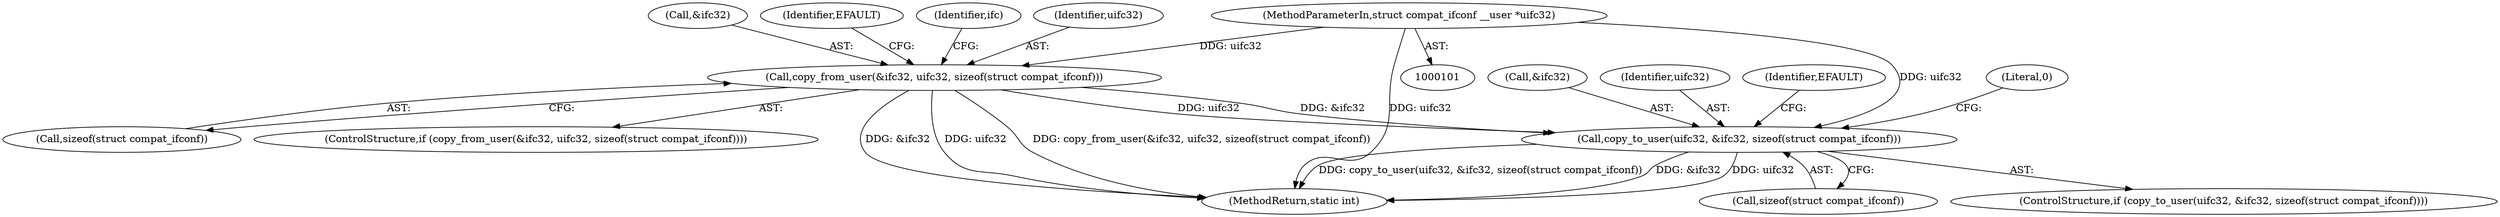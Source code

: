 digraph "0_linux_43da5f2e0d0c69ded3d51907d9552310a6b545e8@API" {
"1000114" [label="(Call,copy_from_user(&ifc32, uifc32, sizeof(struct compat_ifconf)))"];
"1000103" [label="(MethodParameterIn,struct compat_ifconf __user *uifc32)"];
"1000348" [label="(Call,copy_to_user(uifc32, &ifc32, sizeof(struct compat_ifconf)))"];
"1000125" [label="(Identifier,ifc)"];
"1000113" [label="(ControlStructure,if (copy_from_user(&ifc32, uifc32, sizeof(struct compat_ifconf))))"];
"1000358" [label="(Literal,0)"];
"1000117" [label="(Identifier,uifc32)"];
"1000115" [label="(Call,&ifc32)"];
"1000350" [label="(Call,&ifc32)"];
"1000349" [label="(Identifier,uifc32)"];
"1000122" [label="(Identifier,EFAULT)"];
"1000352" [label="(Call,sizeof(struct compat_ifconf))"];
"1000103" [label="(MethodParameterIn,struct compat_ifconf __user *uifc32)"];
"1000359" [label="(MethodReturn,static int)"];
"1000356" [label="(Identifier,EFAULT)"];
"1000348" [label="(Call,copy_to_user(uifc32, &ifc32, sizeof(struct compat_ifconf)))"];
"1000347" [label="(ControlStructure,if (copy_to_user(uifc32, &ifc32, sizeof(struct compat_ifconf))))"];
"1000114" [label="(Call,copy_from_user(&ifc32, uifc32, sizeof(struct compat_ifconf)))"];
"1000118" [label="(Call,sizeof(struct compat_ifconf))"];
"1000114" -> "1000113"  [label="AST: "];
"1000114" -> "1000118"  [label="CFG: "];
"1000115" -> "1000114"  [label="AST: "];
"1000117" -> "1000114"  [label="AST: "];
"1000118" -> "1000114"  [label="AST: "];
"1000122" -> "1000114"  [label="CFG: "];
"1000125" -> "1000114"  [label="CFG: "];
"1000114" -> "1000359"  [label="DDG: uifc32"];
"1000114" -> "1000359"  [label="DDG: copy_from_user(&ifc32, uifc32, sizeof(struct compat_ifconf))"];
"1000114" -> "1000359"  [label="DDG: &ifc32"];
"1000103" -> "1000114"  [label="DDG: uifc32"];
"1000114" -> "1000348"  [label="DDG: uifc32"];
"1000114" -> "1000348"  [label="DDG: &ifc32"];
"1000103" -> "1000101"  [label="AST: "];
"1000103" -> "1000359"  [label="DDG: uifc32"];
"1000103" -> "1000348"  [label="DDG: uifc32"];
"1000348" -> "1000347"  [label="AST: "];
"1000348" -> "1000352"  [label="CFG: "];
"1000349" -> "1000348"  [label="AST: "];
"1000350" -> "1000348"  [label="AST: "];
"1000352" -> "1000348"  [label="AST: "];
"1000356" -> "1000348"  [label="CFG: "];
"1000358" -> "1000348"  [label="CFG: "];
"1000348" -> "1000359"  [label="DDG: uifc32"];
"1000348" -> "1000359"  [label="DDG: copy_to_user(uifc32, &ifc32, sizeof(struct compat_ifconf))"];
"1000348" -> "1000359"  [label="DDG: &ifc32"];
}
